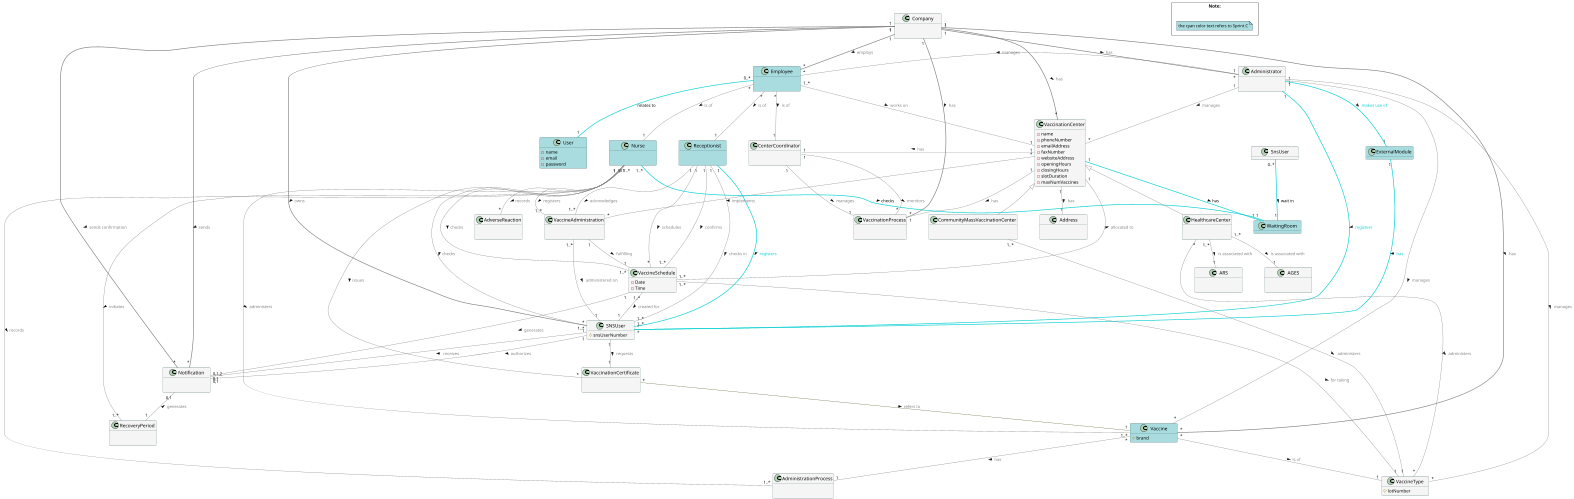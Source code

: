 @startuml
hide methods
'left to right direction
scale 500 height

skinparam classAttributeIconSize 10
skinparam minClassWidth 150
skinparam classHeaderBackgroundColor LightGray
skinparam classBackgroundColor WhiteSmoke
skinparam classBorderColor DarkSlateGray
skinparam classFontColor automatic
skinparam classFontSize 15
skinparam classFontName Corbel
skinparam nodesep 70
skinparam ranksep 70


class Company {
    \n
}

class SNSUser {
    #snsUserNumber
}

class VaccinationCenter {
    -name
    -phoneNumber
    -emailAddress
    -faxNumber
    -websiteAddress
    -openingHours
    -closingHours
    -slotDuration
    -maxNumVaccines
}

class CommunityMassVaccinationCenter {
    \n
}

class HealthcareCenter {
    \n
}

class Administrator {
    \n
}

class Vaccine #A9DCDF{
    #brand
}

class VaccineType {
    #lotNumber
}

class Address {
    \n
}

class VaccineSchedule {
    -Date
    -Time
}

class VaccineAdministration {
    \n
}

class VaccinationCertificate {
    \n
}

together {
    class ARS {
        \n
    }
    class AGES {
        \n
    }
}

together {
    class Employee #A9DCDF {
        \n
    }
    class CenterCoordinator {
        \n
    }
    class Nurse #A9DCDF {
        \n
    }
    class Receptionist #A9DCDF {
        \n
    }
}

class AdministrationProcess {
    \n
}

class AdverseReaction {
    \n
}

class VaccinationProcess {
    \n
}

class Notification {
    \n
}
class RecoveryPeriod {
    \n
}

class ExternalModule #A9DCDF {
}

class WaitingRoom #A9DCDF { }

class User #A9DCDF {
-name
-email
-password
}

Company "1" -[#grey,thickness=2]d- "*" Administrator : <font color=gray> has >
Company "1" -[#grey,thickness=2]d "*" VaccinationCenter : <font color=gray> has >
Company "1" --[#grey,thickness=2] "*" SNSUser : <font color=gray> owns >
Company "1" --[#grey,thickness=2] "*" Vaccine :  <font color=gray> has >
Company "1" --[#grey,thickness=2]  "*" VaccinationProcess :<font color=gray> has >
Company "1" --[#grey,thickness=2]  "*" Notification   : <font color=gray> sends confirmation  >
Company "1" --[#grey,thickness=2]  "*" Notification   : <font color=gray> sends  >
Company "1" --[#grey,thickness=2] "*" Employee : <font color=gray> employs >

Administrator "1" -[#grey]-  "*" VaccinationCenter : <font color=gray> manages >
Administrator "1" -[#grey]-  "*" VaccineType : <font color=gray> manages >
Administrator "1" -[#grey]-  "*" Vaccine : <font color=gray> manages >
Administrator "1" -[#grey]-  "*" Employee : <font color=gray> manages >
Administrator "1" -[#DarkTurquoise,bold]-  "*" SNSUser : <font color=darkTurquoise> registers >
Administrator "1" -[#DarkTurquoise,bold]-  "1" ExternalModule : <font color=darkTurquoise> makes use of >

ExternalModule "1" -[#DarkTurquoise,bold]- "*" SNSUser : <font color=darkTurquoise> has >

SNSUser "1" -[#grey]-  "1" VaccinationCertificate : <font color=gray> requests >
SNSUser "1" -[#grey]-  "0,1,2" Notification : <font color=gray>  receives >
SNSUser "1" -[#grey]-  "0,1" Notification : <font color=gray> authorizes >
SnsUser "0..*" -[#DarkTurquoise,bold]- "1" WaitingRoom : wait in >

VaccinationCenter "1" -[#grey]- "1" CenterCoordinator : <font color=gray> has >
VaccinationCenter "1" -[#grey]- "1" VaccinationProcess : <font color=gray> has >
VaccinationCenter "1" -[#grey]- "1" Address : <font color=gray> has >
VaccinationCenter "*" -[#grey]- "*" VaccineAdministration : <font color=gray> implements >

CommunityMassVaccinationCenter "1..*" -[#grey]- "1" VaccineType : <font color=gray>  administers >

HealthcareCenter "*" -[#grey]- "*" VaccineType : <font color=gray> administers >
HealthcareCenter "1..*" -[#grey]- "1" ARS : <font color=gray> is associated with >
HealthcareCenter "1..*" -[#grey]- "1" AGES :  <font color=gray> is associated with >

Employee "1..*" -[#grey]- "1" VaccinationCenter :<font color=gray> works on >

Nurse "1..*" -[#grey]- "1..*" Vaccine : <font color=gray> administers >
Nurse "1" -[#grey]- "1..*" VaccineAdministration : <font color=gray> registers >
Nurse "1" -[#grey]- "1..*" SNSUser : <font color=gray>checks >
Nurse "1" -[#grey]- "1..*" VaccineSchedule :  <font color=gray>checks >
Nurse "1" -[#grey]- "1..*" RecoveryPeriod :<font color=gray> initiates >
Nurse "1" -[#grey]- "*" AdverseReaction :  <font color=gray>records >
Nurse "1" -[#grey]- "1..*" AdministrationProcess : <font color=gray>records >
Nurse "1" -[#grey]- "*" VaccinationCertificate : <font color=gray>issues >
Nurse "1..*" -[#DarkTurquoise,bold]- "1" WaitingRoom : checks >

Receptionist "1" -[#grey]- "1..*" VaccineSchedule :<font color=gray> confirms >
Receptionist "1" -[#grey]- "1..*" VaccineAdministration : <font color=gray> acknowledges >
Receptionist "1" -[#grey]- "1..*" SNSUser : <font color=gray> checks in >
Receptionist "1" -[#DarkTurquoise,bold]- "1..*" SNSUser : <font color=darkTurquoise> registers >
Receptionist "1" -[#grey]- "*" VaccineSchedule : <font color=gray> schedules >

Vaccine "*" -[#grey]- "1" VaccineType : <font color=gray> is of >
Vaccine "*" -[#grey]- "1" AdministrationProcess : <font color=gray> has >

VaccinationCertificate "*" -[#DarkOliveGreen]- "1" Vaccine : <font color=gray> refers to >

VaccineSchedule "1..*" -[#grey]- "1" VaccineType : <font color=gray> for taking >
VaccineSchedule "1..*" -[#grey]- "1" SNSUser : <font color=gray> created for >
VaccineSchedule "1..*" -[#grey]- "1" VaccinationCenter : <font color=gray> allocated to >
VaccineSchedule "1" -[#grey]- "0,1" Notification : <font color=gray> generates >

VaccineAdministration "1" -[#grey]- "1" VaccineSchedule :<font color=gray> fulfilling >
VaccineAdministration "1..*" -[#grey]- "1" SNSUser : <font color=gray> administered on >

CenterCoordinator "1" -[#grey]- "*" VaccinationProcess : <font color=gray> monitors >
CenterCoordinator "1" -[#grey]- "1" VaccinationProcess : <font color=gray> manages >

RecoveryPeriod "1" -u[#grey]- "0,1" Notification : <font color=gray> generates  >

VaccinationCenter <|-[#grey]- CommunityMassVaccinationCenter
VaccinationCenter <|-[#grey]- HealthcareCenter
VaccinationCenter "1" -[#DarkTurquoise,bold]- "1" WaitingRoom : has >

Employee "*" -d[#grey]- "1" Nurse : <font color=gray> is of >
Employee "*" -d[#grey]- "1" Receptionist : <font color=gray> is of >
Employee "*" -d[#grey]- "1" CenterCoordinator : <font color=gray> is of >
Employee "0..*" -[#DarkTurquoise,bold]- "1" User : relates to <font color=darkTurquoise>

package Note: <<Rectangle>> {
note as N1  #A9DCDF
the cyan color text refers to Sprint C
end note

'note as N2  #cd5c5c
'the red color text refers to Sprint C
'end note
}
@enduml